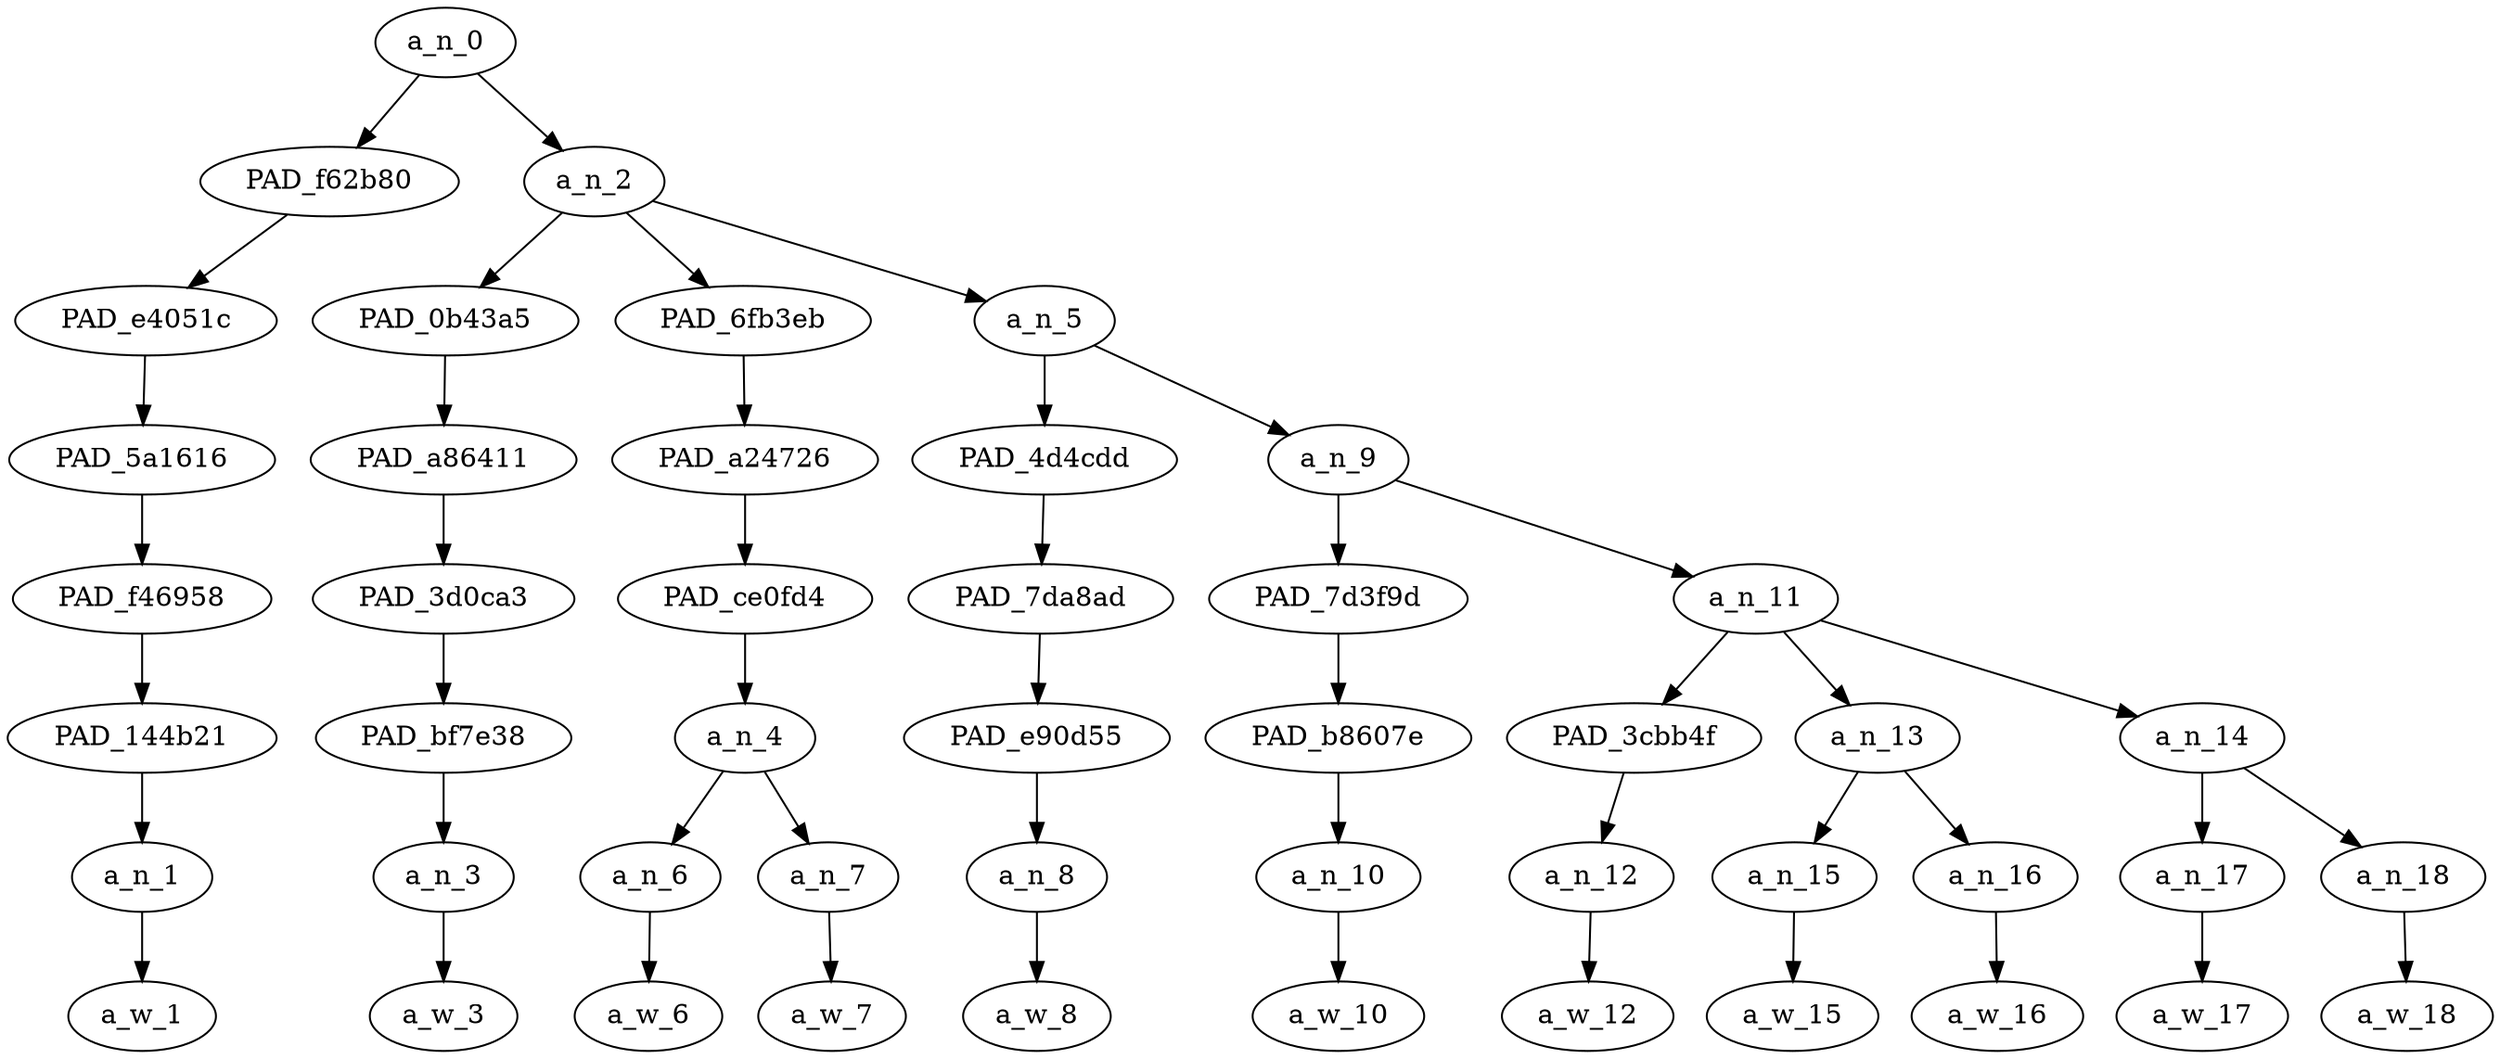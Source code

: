 strict digraph "" {
	a_n_0	[div_dir=1,
		index=0,
		level=7,
		pos="1.4444444444444446,7!",
		text_span="[0, 1, 2, 3, 4, 5, 6, 7, 8, 9, 10]",
		value=0.99999998];
	PAD_f62b80	[div_dir=-1,
		index=0,
		level=6,
		pos="0.0,6!",
		text_span="[0]",
		value=0.05377823];
	a_n_0 -> PAD_f62b80;
	a_n_2	[div_dir=1,
		index=1,
		level=6,
		pos="2.8888888888888893,6!",
		text_span="[1, 2, 3, 4, 5, 6, 7, 8, 9, 10]",
		value=0.94611840];
	a_n_0 -> a_n_2;
	PAD_e4051c	[div_dir=-1,
		index=0,
		level=5,
		pos="0.0,5!",
		text_span="[0]",
		value=0.05377823];
	PAD_f62b80 -> PAD_e4051c;
	PAD_5a1616	[div_dir=-1,
		index=0,
		level=4,
		pos="0.0,4!",
		text_span="[0]",
		value=0.05377823];
	PAD_e4051c -> PAD_5a1616;
	PAD_f46958	[div_dir=-1,
		index=0,
		level=3,
		pos="0.0,3!",
		text_span="[0]",
		value=0.05377823];
	PAD_5a1616 -> PAD_f46958;
	PAD_144b21	[div_dir=-1,
		index=0,
		level=2,
		pos="0.0,2!",
		text_span="[0]",
		value=0.05377823];
	PAD_f46958 -> PAD_144b21;
	a_n_1	[div_dir=-1,
		index=0,
		level=1,
		pos="0.0,1!",
		text_span="[0]",
		value=0.05377823];
	PAD_144b21 -> a_n_1;
	a_w_1	[div_dir=0,
		index=0,
		level=0,
		pos="0,0!",
		text_span="[0]",
		value=i];
	a_n_1 -> a_w_1;
	PAD_0b43a5	[div_dir=-1,
		index=1,
		level=5,
		pos="1.0,5!",
		text_span="[1]",
		value=0.15238203];
	a_n_2 -> PAD_0b43a5;
	PAD_6fb3eb	[div_dir=1,
		index=2,
		level=5,
		pos="2.5,5!",
		text_span="[2, 3]",
		value=0.19472993];
	a_n_2 -> PAD_6fb3eb;
	a_n_5	[div_dir=1,
		index=3,
		level=5,
		pos="5.166666666666667,5!",
		text_span="[4, 5, 6, 7, 8, 9, 10]",
		value=0.59887587];
	a_n_2 -> a_n_5;
	PAD_a86411	[div_dir=-1,
		index=1,
		level=4,
		pos="1.0,4!",
		text_span="[1]",
		value=0.15238203];
	PAD_0b43a5 -> PAD_a86411;
	PAD_3d0ca3	[div_dir=-1,
		index=1,
		level=3,
		pos="1.0,3!",
		text_span="[1]",
		value=0.15238203];
	PAD_a86411 -> PAD_3d0ca3;
	PAD_bf7e38	[div_dir=-1,
		index=1,
		level=2,
		pos="1.0,2!",
		text_span="[1]",
		value=0.15238203];
	PAD_3d0ca3 -> PAD_bf7e38;
	a_n_3	[div_dir=-1,
		index=1,
		level=1,
		pos="1.0,1!",
		text_span="[1]",
		value=0.15238203];
	PAD_bf7e38 -> a_n_3;
	a_w_3	[div_dir=0,
		index=1,
		level=0,
		pos="1,0!",
		text_span="[1]",
		value=raped];
	a_n_3 -> a_w_3;
	PAD_a24726	[div_dir=1,
		index=2,
		level=4,
		pos="2.5,4!",
		text_span="[2, 3]",
		value=0.19472993];
	PAD_6fb3eb -> PAD_a24726;
	PAD_ce0fd4	[div_dir=1,
		index=2,
		level=3,
		pos="2.5,3!",
		text_span="[2, 3]",
		value=0.19472993];
	PAD_a24726 -> PAD_ce0fd4;
	a_n_4	[div_dir=1,
		index=2,
		level=2,
		pos="2.5,2!",
		text_span="[2, 3]",
		value=0.19472993];
	PAD_ce0fd4 -> a_n_4;
	a_n_6	[div_dir=1,
		index=2,
		level=1,
		pos="2.0,1!",
		text_span="[2]",
		value=0.09894607];
	a_n_4 -> a_n_6;
	a_n_7	[div_dir=1,
		index=3,
		level=1,
		pos="3.0,1!",
		text_span="[3]",
		value=0.09547115];
	a_n_4 -> a_n_7;
	a_w_6	[div_dir=0,
		index=2,
		level=0,
		pos="2,0!",
		text_span="[2]",
		value=david];
	a_n_6 -> a_w_6;
	a_w_7	[div_dir=0,
		index=3,
		level=0,
		pos="3,0!",
		text_span="[3]",
		value=cameron];
	a_n_7 -> a_w_7;
	PAD_4d4cdd	[div_dir=1,
		index=3,
		level=4,
		pos="4.0,4!",
		text_span="[4]",
		value=0.04814253];
	a_n_5 -> PAD_4d4cdd;
	a_n_9	[div_dir=1,
		index=4,
		level=4,
		pos="6.333333333333334,4!",
		text_span="[5, 6, 7, 8, 9, 10]",
		value=0.55040251];
	a_n_5 -> a_n_9;
	PAD_7da8ad	[div_dir=1,
		index=3,
		level=3,
		pos="4.0,3!",
		text_span="[4]",
		value=0.04814253];
	PAD_4d4cdd -> PAD_7da8ad;
	PAD_e90d55	[div_dir=1,
		index=3,
		level=2,
		pos="4.0,2!",
		text_span="[4]",
		value=0.04814253];
	PAD_7da8ad -> PAD_e90d55;
	a_n_8	[div_dir=1,
		index=4,
		level=1,
		pos="4.0,1!",
		text_span="[4]",
		value=0.04814253];
	PAD_e90d55 -> a_n_8;
	a_w_8	[div_dir=0,
		index=4,
		level=0,
		pos="4,0!",
		text_span="[4]",
		value=because];
	a_n_8 -> a_w_8;
	PAD_7d3f9d	[div_dir=1,
		index=4,
		level=3,
		pos="5.0,3!",
		text_span="[5]",
		value=0.04277446];
	a_n_9 -> PAD_7d3f9d;
	a_n_11	[div_dir=1,
		index=5,
		level=3,
		pos="7.666666666666667,3!",
		text_span="[6, 7, 8, 9, 10]",
		value=0.50732116];
	a_n_9 -> a_n_11;
	PAD_b8607e	[div_dir=1,
		index=4,
		level=2,
		pos="5.0,2!",
		text_span="[5]",
		value=0.04277446];
	PAD_7d3f9d -> PAD_b8607e;
	a_n_10	[div_dir=1,
		index=5,
		level=1,
		pos="5.0,1!",
		text_span="[5]",
		value=0.04277446];
	PAD_b8607e -> a_n_10;
	a_w_10	[div_dir=0,
		index=5,
		level=0,
		pos="5,0!",
		text_span="[5]",
		value=it];
	a_n_10 -> a_w_10;
	PAD_3cbb4f	[div_dir=-1,
		index=5,
		level=2,
		pos="6.0,2!",
		text_span="[6]",
		value=0.23166763];
	a_n_11 -> PAD_3cbb4f;
	a_n_13	[div_dir=1,
		index=6,
		level=2,
		pos="7.5,2!",
		text_span="[7, 8]",
		value=0.08496551];
	a_n_11 -> a_n_13;
	a_n_14	[div_dir=1,
		index=7,
		level=2,
		pos="9.5,2!",
		text_span="[9, 10]",
		value=0.19044000];
	a_n_11 -> a_n_14;
	a_n_12	[div_dir=-1,
		index=6,
		level=1,
		pos="6.0,1!",
		text_span="[6]",
		value=0.23166763];
	PAD_3cbb4f -> a_n_12;
	a_w_12	[div_dir=0,
		index=6,
		level=0,
		pos="6,0!",
		text_span="[6]",
		value=sneezed];
	a_n_12 -> a_w_12;
	a_n_15	[div_dir=1,
		index=7,
		level=1,
		pos="7.0,1!",
		text_span="[7]",
		value=0.03845741];
	a_n_13 -> a_n_15;
	a_n_16	[div_dir=1,
		index=8,
		level=1,
		pos="8.0,1!",
		text_span="[8]",
		value=0.04616956];
	a_n_13 -> a_n_16;
	a_w_15	[div_dir=0,
		index=7,
		level=0,
		pos="7,0!",
		text_span="[7]",
		value=at];
	a_n_15 -> a_w_15;
	a_w_16	[div_dir=0,
		index=8,
		level=0,
		pos="8,0!",
		text_span="[8]",
		value=me];
	a_n_16 -> a_w_16;
	a_n_17	[div_dir=1,
		index=9,
		level=1,
		pos="9.0,1!",
		text_span="[9]",
		value=0.04567094];
	a_n_14 -> a_n_17;
	a_n_18	[div_dir=1,
		index=10,
		level=1,
		pos="10.0,1!",
		text_span="[10]",
		value=0.14448589];
	a_n_14 -> a_n_18;
	a_w_17	[div_dir=0,
		index=9,
		level=0,
		pos="9,0!",
		text_span="[9]",
		value=on];
	a_n_17 -> a_w_17;
	a_w_18	[div_dir=0,
		index=10,
		level=0,
		pos="10,0!",
		text_span="[10]",
		value=minecraft];
	a_n_18 -> a_w_18;
}
